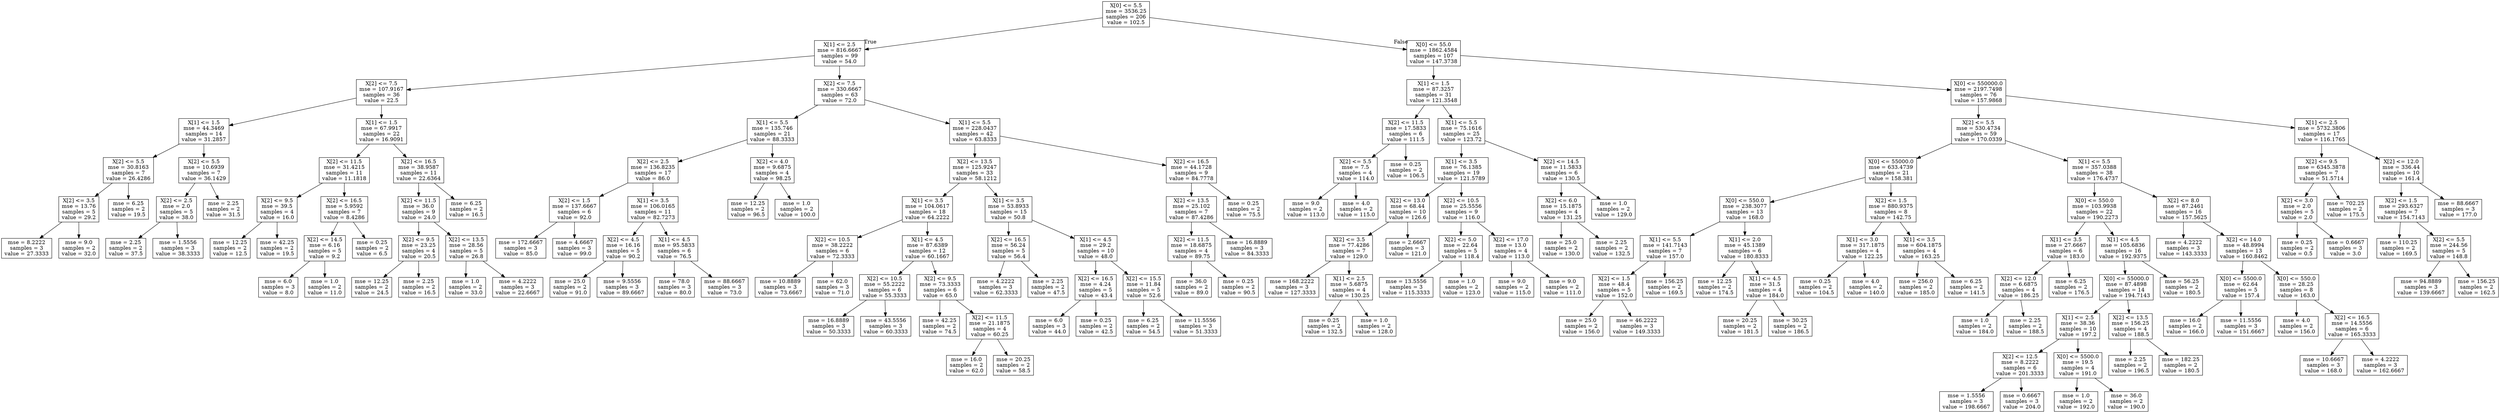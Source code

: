 digraph Tree {
node [shape=box] ;
0 [label="X[0] <= 5.5\nmse = 3536.25\nsamples = 206\nvalue = 102.5"] ;
1 [label="X[1] <= 2.5\nmse = 816.6667\nsamples = 99\nvalue = 54.0"] ;
0 -> 1 [labeldistance=2.5, labelangle=45, headlabel="True"] ;
2 [label="X[2] <= 7.5\nmse = 107.9167\nsamples = 36\nvalue = 22.5"] ;
1 -> 2 ;
3 [label="X[1] <= 1.5\nmse = 44.3469\nsamples = 14\nvalue = 31.2857"] ;
2 -> 3 ;
4 [label="X[2] <= 5.5\nmse = 30.8163\nsamples = 7\nvalue = 26.4286"] ;
3 -> 4 ;
5 [label="X[2] <= 3.5\nmse = 13.76\nsamples = 5\nvalue = 29.2"] ;
4 -> 5 ;
6 [label="mse = 8.2222\nsamples = 3\nvalue = 27.3333"] ;
5 -> 6 ;
7 [label="mse = 9.0\nsamples = 2\nvalue = 32.0"] ;
5 -> 7 ;
8 [label="mse = 6.25\nsamples = 2\nvalue = 19.5"] ;
4 -> 8 ;
9 [label="X[2] <= 5.5\nmse = 10.6939\nsamples = 7\nvalue = 36.1429"] ;
3 -> 9 ;
10 [label="X[2] <= 2.5\nmse = 2.0\nsamples = 5\nvalue = 38.0"] ;
9 -> 10 ;
11 [label="mse = 2.25\nsamples = 2\nvalue = 37.5"] ;
10 -> 11 ;
12 [label="mse = 1.5556\nsamples = 3\nvalue = 38.3333"] ;
10 -> 12 ;
13 [label="mse = 2.25\nsamples = 2\nvalue = 31.5"] ;
9 -> 13 ;
14 [label="X[1] <= 1.5\nmse = 67.9917\nsamples = 22\nvalue = 16.9091"] ;
2 -> 14 ;
15 [label="X[2] <= 11.5\nmse = 31.4215\nsamples = 11\nvalue = 11.1818"] ;
14 -> 15 ;
16 [label="X[2] <= 9.5\nmse = 39.5\nsamples = 4\nvalue = 16.0"] ;
15 -> 16 ;
17 [label="mse = 12.25\nsamples = 2\nvalue = 12.5"] ;
16 -> 17 ;
18 [label="mse = 42.25\nsamples = 2\nvalue = 19.5"] ;
16 -> 18 ;
19 [label="X[2] <= 16.5\nmse = 5.9592\nsamples = 7\nvalue = 8.4286"] ;
15 -> 19 ;
20 [label="X[2] <= 14.5\nmse = 6.16\nsamples = 5\nvalue = 9.2"] ;
19 -> 20 ;
21 [label="mse = 6.0\nsamples = 3\nvalue = 8.0"] ;
20 -> 21 ;
22 [label="mse = 1.0\nsamples = 2\nvalue = 11.0"] ;
20 -> 22 ;
23 [label="mse = 0.25\nsamples = 2\nvalue = 6.5"] ;
19 -> 23 ;
24 [label="X[2] <= 16.5\nmse = 38.9587\nsamples = 11\nvalue = 22.6364"] ;
14 -> 24 ;
25 [label="X[2] <= 11.5\nmse = 36.0\nsamples = 9\nvalue = 24.0"] ;
24 -> 25 ;
26 [label="X[2] <= 9.5\nmse = 23.25\nsamples = 4\nvalue = 20.5"] ;
25 -> 26 ;
27 [label="mse = 12.25\nsamples = 2\nvalue = 24.5"] ;
26 -> 27 ;
28 [label="mse = 2.25\nsamples = 2\nvalue = 16.5"] ;
26 -> 28 ;
29 [label="X[2] <= 13.5\nmse = 28.56\nsamples = 5\nvalue = 26.8"] ;
25 -> 29 ;
30 [label="mse = 1.0\nsamples = 2\nvalue = 33.0"] ;
29 -> 30 ;
31 [label="mse = 4.2222\nsamples = 3\nvalue = 22.6667"] ;
29 -> 31 ;
32 [label="mse = 6.25\nsamples = 2\nvalue = 16.5"] ;
24 -> 32 ;
33 [label="X[2] <= 7.5\nmse = 330.6667\nsamples = 63\nvalue = 72.0"] ;
1 -> 33 ;
34 [label="X[1] <= 5.5\nmse = 135.746\nsamples = 21\nvalue = 88.3333"] ;
33 -> 34 ;
35 [label="X[2] <= 2.5\nmse = 136.8235\nsamples = 17\nvalue = 86.0"] ;
34 -> 35 ;
36 [label="X[2] <= 1.5\nmse = 137.6667\nsamples = 6\nvalue = 92.0"] ;
35 -> 36 ;
37 [label="mse = 172.6667\nsamples = 3\nvalue = 85.0"] ;
36 -> 37 ;
38 [label="mse = 4.6667\nsamples = 3\nvalue = 99.0"] ;
36 -> 38 ;
39 [label="X[1] <= 3.5\nmse = 106.0165\nsamples = 11\nvalue = 82.7273"] ;
35 -> 39 ;
40 [label="X[2] <= 4.5\nmse = 16.16\nsamples = 5\nvalue = 90.2"] ;
39 -> 40 ;
41 [label="mse = 25.0\nsamples = 2\nvalue = 91.0"] ;
40 -> 41 ;
42 [label="mse = 9.5556\nsamples = 3\nvalue = 89.6667"] ;
40 -> 42 ;
43 [label="X[1] <= 4.5\nmse = 95.5833\nsamples = 6\nvalue = 76.5"] ;
39 -> 43 ;
44 [label="mse = 78.0\nsamples = 3\nvalue = 80.0"] ;
43 -> 44 ;
45 [label="mse = 88.6667\nsamples = 3\nvalue = 73.0"] ;
43 -> 45 ;
46 [label="X[2] <= 4.0\nmse = 9.6875\nsamples = 4\nvalue = 98.25"] ;
34 -> 46 ;
47 [label="mse = 12.25\nsamples = 2\nvalue = 96.5"] ;
46 -> 47 ;
48 [label="mse = 1.0\nsamples = 2\nvalue = 100.0"] ;
46 -> 48 ;
49 [label="X[1] <= 5.5\nmse = 228.0437\nsamples = 42\nvalue = 63.8333"] ;
33 -> 49 ;
50 [label="X[2] <= 13.5\nmse = 125.9247\nsamples = 33\nvalue = 58.1212"] ;
49 -> 50 ;
51 [label="X[1] <= 3.5\nmse = 104.0617\nsamples = 18\nvalue = 64.2222"] ;
50 -> 51 ;
52 [label="X[2] <= 10.5\nmse = 38.2222\nsamples = 6\nvalue = 72.3333"] ;
51 -> 52 ;
53 [label="mse = 10.8889\nsamples = 3\nvalue = 73.6667"] ;
52 -> 53 ;
54 [label="mse = 62.0\nsamples = 3\nvalue = 71.0"] ;
52 -> 54 ;
55 [label="X[1] <= 4.5\nmse = 87.6389\nsamples = 12\nvalue = 60.1667"] ;
51 -> 55 ;
56 [label="X[2] <= 10.5\nmse = 55.2222\nsamples = 6\nvalue = 55.3333"] ;
55 -> 56 ;
57 [label="mse = 16.8889\nsamples = 3\nvalue = 50.3333"] ;
56 -> 57 ;
58 [label="mse = 43.5556\nsamples = 3\nvalue = 60.3333"] ;
56 -> 58 ;
59 [label="X[2] <= 9.5\nmse = 73.3333\nsamples = 6\nvalue = 65.0"] ;
55 -> 59 ;
60 [label="mse = 42.25\nsamples = 2\nvalue = 74.5"] ;
59 -> 60 ;
61 [label="X[2] <= 11.5\nmse = 21.1875\nsamples = 4\nvalue = 60.25"] ;
59 -> 61 ;
62 [label="mse = 16.0\nsamples = 2\nvalue = 62.0"] ;
61 -> 62 ;
63 [label="mse = 20.25\nsamples = 2\nvalue = 58.5"] ;
61 -> 63 ;
64 [label="X[1] <= 3.5\nmse = 53.8933\nsamples = 15\nvalue = 50.8"] ;
50 -> 64 ;
65 [label="X[2] <= 16.5\nmse = 56.24\nsamples = 5\nvalue = 56.4"] ;
64 -> 65 ;
66 [label="mse = 4.2222\nsamples = 3\nvalue = 62.3333"] ;
65 -> 66 ;
67 [label="mse = 2.25\nsamples = 2\nvalue = 47.5"] ;
65 -> 67 ;
68 [label="X[1] <= 4.5\nmse = 29.2\nsamples = 10\nvalue = 48.0"] ;
64 -> 68 ;
69 [label="X[2] <= 16.5\nmse = 4.24\nsamples = 5\nvalue = 43.4"] ;
68 -> 69 ;
70 [label="mse = 6.0\nsamples = 3\nvalue = 44.0"] ;
69 -> 70 ;
71 [label="mse = 0.25\nsamples = 2\nvalue = 42.5"] ;
69 -> 71 ;
72 [label="X[2] <= 15.5\nmse = 11.84\nsamples = 5\nvalue = 52.6"] ;
68 -> 72 ;
73 [label="mse = 6.25\nsamples = 2\nvalue = 54.5"] ;
72 -> 73 ;
74 [label="mse = 11.5556\nsamples = 3\nvalue = 51.3333"] ;
72 -> 74 ;
75 [label="X[2] <= 16.5\nmse = 44.1728\nsamples = 9\nvalue = 84.7778"] ;
49 -> 75 ;
76 [label="X[2] <= 13.5\nmse = 25.102\nsamples = 7\nvalue = 87.4286"] ;
75 -> 76 ;
77 [label="X[2] <= 11.5\nmse = 18.6875\nsamples = 4\nvalue = 89.75"] ;
76 -> 77 ;
78 [label="mse = 36.0\nsamples = 2\nvalue = 89.0"] ;
77 -> 78 ;
79 [label="mse = 0.25\nsamples = 2\nvalue = 90.5"] ;
77 -> 79 ;
80 [label="mse = 16.8889\nsamples = 3\nvalue = 84.3333"] ;
76 -> 80 ;
81 [label="mse = 0.25\nsamples = 2\nvalue = 75.5"] ;
75 -> 81 ;
82 [label="X[0] <= 55.0\nmse = 1862.4584\nsamples = 107\nvalue = 147.3738"] ;
0 -> 82 [labeldistance=2.5, labelangle=-45, headlabel="False"] ;
83 [label="X[1] <= 1.5\nmse = 87.3257\nsamples = 31\nvalue = 121.3548"] ;
82 -> 83 ;
84 [label="X[2] <= 11.5\nmse = 17.5833\nsamples = 6\nvalue = 111.5"] ;
83 -> 84 ;
85 [label="X[2] <= 5.5\nmse = 7.5\nsamples = 4\nvalue = 114.0"] ;
84 -> 85 ;
86 [label="mse = 9.0\nsamples = 2\nvalue = 113.0"] ;
85 -> 86 ;
87 [label="mse = 4.0\nsamples = 2\nvalue = 115.0"] ;
85 -> 87 ;
88 [label="mse = 0.25\nsamples = 2\nvalue = 106.5"] ;
84 -> 88 ;
89 [label="X[1] <= 5.5\nmse = 75.1616\nsamples = 25\nvalue = 123.72"] ;
83 -> 89 ;
90 [label="X[1] <= 3.5\nmse = 76.1385\nsamples = 19\nvalue = 121.5789"] ;
89 -> 90 ;
91 [label="X[2] <= 13.0\nmse = 68.44\nsamples = 10\nvalue = 126.6"] ;
90 -> 91 ;
92 [label="X[2] <= 3.5\nmse = 77.4286\nsamples = 7\nvalue = 129.0"] ;
91 -> 92 ;
93 [label="mse = 168.2222\nsamples = 3\nvalue = 127.3333"] ;
92 -> 93 ;
94 [label="X[1] <= 2.5\nmse = 5.6875\nsamples = 4\nvalue = 130.25"] ;
92 -> 94 ;
95 [label="mse = 0.25\nsamples = 2\nvalue = 132.5"] ;
94 -> 95 ;
96 [label="mse = 1.0\nsamples = 2\nvalue = 128.0"] ;
94 -> 96 ;
97 [label="mse = 2.6667\nsamples = 3\nvalue = 121.0"] ;
91 -> 97 ;
98 [label="X[2] <= 10.5\nmse = 25.5556\nsamples = 9\nvalue = 116.0"] ;
90 -> 98 ;
99 [label="X[2] <= 5.0\nmse = 22.64\nsamples = 5\nvalue = 118.4"] ;
98 -> 99 ;
100 [label="mse = 13.5556\nsamples = 3\nvalue = 115.3333"] ;
99 -> 100 ;
101 [label="mse = 1.0\nsamples = 2\nvalue = 123.0"] ;
99 -> 101 ;
102 [label="X[2] <= 17.0\nmse = 13.0\nsamples = 4\nvalue = 113.0"] ;
98 -> 102 ;
103 [label="mse = 9.0\nsamples = 2\nvalue = 115.0"] ;
102 -> 103 ;
104 [label="mse = 9.0\nsamples = 2\nvalue = 111.0"] ;
102 -> 104 ;
105 [label="X[2] <= 14.5\nmse = 11.5833\nsamples = 6\nvalue = 130.5"] ;
89 -> 105 ;
106 [label="X[2] <= 6.0\nmse = 15.1875\nsamples = 4\nvalue = 131.25"] ;
105 -> 106 ;
107 [label="mse = 25.0\nsamples = 2\nvalue = 130.0"] ;
106 -> 107 ;
108 [label="mse = 2.25\nsamples = 2\nvalue = 132.5"] ;
106 -> 108 ;
109 [label="mse = 1.0\nsamples = 2\nvalue = 129.0"] ;
105 -> 109 ;
110 [label="X[0] <= 550000.0\nmse = 2197.7498\nsamples = 76\nvalue = 157.9868"] ;
82 -> 110 ;
111 [label="X[2] <= 5.5\nmse = 530.4734\nsamples = 59\nvalue = 170.0339"] ;
110 -> 111 ;
112 [label="X[0] <= 55000.0\nmse = 633.4739\nsamples = 21\nvalue = 158.381"] ;
111 -> 112 ;
113 [label="X[0] <= 550.0\nmse = 238.3077\nsamples = 13\nvalue = 168.0"] ;
112 -> 113 ;
114 [label="X[1] <= 5.5\nmse = 141.7143\nsamples = 7\nvalue = 157.0"] ;
113 -> 114 ;
115 [label="X[2] <= 1.5\nmse = 48.4\nsamples = 5\nvalue = 152.0"] ;
114 -> 115 ;
116 [label="mse = 25.0\nsamples = 2\nvalue = 156.0"] ;
115 -> 116 ;
117 [label="mse = 46.2222\nsamples = 3\nvalue = 149.3333"] ;
115 -> 117 ;
118 [label="mse = 156.25\nsamples = 2\nvalue = 169.5"] ;
114 -> 118 ;
119 [label="X[1] <= 2.0\nmse = 45.1389\nsamples = 6\nvalue = 180.8333"] ;
113 -> 119 ;
120 [label="mse = 12.25\nsamples = 2\nvalue = 174.5"] ;
119 -> 120 ;
121 [label="X[1] <= 4.5\nmse = 31.5\nsamples = 4\nvalue = 184.0"] ;
119 -> 121 ;
122 [label="mse = 20.25\nsamples = 2\nvalue = 181.5"] ;
121 -> 122 ;
123 [label="mse = 30.25\nsamples = 2\nvalue = 186.5"] ;
121 -> 123 ;
124 [label="X[2] <= 1.5\nmse = 880.9375\nsamples = 8\nvalue = 142.75"] ;
112 -> 124 ;
125 [label="X[1] <= 3.0\nmse = 317.1875\nsamples = 4\nvalue = 122.25"] ;
124 -> 125 ;
126 [label="mse = 0.25\nsamples = 2\nvalue = 104.5"] ;
125 -> 126 ;
127 [label="mse = 4.0\nsamples = 2\nvalue = 140.0"] ;
125 -> 127 ;
128 [label="X[1] <= 3.5\nmse = 604.1875\nsamples = 4\nvalue = 163.25"] ;
124 -> 128 ;
129 [label="mse = 256.0\nsamples = 2\nvalue = 185.0"] ;
128 -> 129 ;
130 [label="mse = 6.25\nsamples = 2\nvalue = 141.5"] ;
128 -> 130 ;
131 [label="X[1] <= 5.5\nmse = 357.0388\nsamples = 38\nvalue = 176.4737"] ;
111 -> 131 ;
132 [label="X[0] <= 550.0\nmse = 103.9938\nsamples = 22\nvalue = 190.2273"] ;
131 -> 132 ;
133 [label="X[1] <= 3.5\nmse = 27.6667\nsamples = 6\nvalue = 183.0"] ;
132 -> 133 ;
134 [label="X[2] <= 12.0\nmse = 6.6875\nsamples = 4\nvalue = 186.25"] ;
133 -> 134 ;
135 [label="mse = 1.0\nsamples = 2\nvalue = 184.0"] ;
134 -> 135 ;
136 [label="mse = 2.25\nsamples = 2\nvalue = 188.5"] ;
134 -> 136 ;
137 [label="mse = 6.25\nsamples = 2\nvalue = 176.5"] ;
133 -> 137 ;
138 [label="X[1] <= 4.5\nmse = 105.6836\nsamples = 16\nvalue = 192.9375"] ;
132 -> 138 ;
139 [label="X[0] <= 55000.0\nmse = 87.4898\nsamples = 14\nvalue = 194.7143"] ;
138 -> 139 ;
140 [label="X[1] <= 2.5\nmse = 38.36\nsamples = 10\nvalue = 197.2"] ;
139 -> 140 ;
141 [label="X[2] <= 12.5\nmse = 8.2222\nsamples = 6\nvalue = 201.3333"] ;
140 -> 141 ;
142 [label="mse = 1.5556\nsamples = 3\nvalue = 198.6667"] ;
141 -> 142 ;
143 [label="mse = 0.6667\nsamples = 3\nvalue = 204.0"] ;
141 -> 143 ;
144 [label="X[0] <= 5500.0\nmse = 19.5\nsamples = 4\nvalue = 191.0"] ;
140 -> 144 ;
145 [label="mse = 1.0\nsamples = 2\nvalue = 192.0"] ;
144 -> 145 ;
146 [label="mse = 36.0\nsamples = 2\nvalue = 190.0"] ;
144 -> 146 ;
147 [label="X[2] <= 13.5\nmse = 156.25\nsamples = 4\nvalue = 188.5"] ;
139 -> 147 ;
148 [label="mse = 2.25\nsamples = 2\nvalue = 196.5"] ;
147 -> 148 ;
149 [label="mse = 182.25\nsamples = 2\nvalue = 180.5"] ;
147 -> 149 ;
150 [label="mse = 56.25\nsamples = 2\nvalue = 180.5"] ;
138 -> 150 ;
151 [label="X[2] <= 8.0\nmse = 87.2461\nsamples = 16\nvalue = 157.5625"] ;
131 -> 151 ;
152 [label="mse = 4.2222\nsamples = 3\nvalue = 143.3333"] ;
151 -> 152 ;
153 [label="X[2] <= 14.0\nmse = 48.8994\nsamples = 13\nvalue = 160.8462"] ;
151 -> 153 ;
154 [label="X[0] <= 5500.0\nmse = 62.64\nsamples = 5\nvalue = 157.4"] ;
153 -> 154 ;
155 [label="mse = 16.0\nsamples = 2\nvalue = 166.0"] ;
154 -> 155 ;
156 [label="mse = 11.5556\nsamples = 3\nvalue = 151.6667"] ;
154 -> 156 ;
157 [label="X[0] <= 550.0\nmse = 28.25\nsamples = 8\nvalue = 163.0"] ;
153 -> 157 ;
158 [label="mse = 4.0\nsamples = 2\nvalue = 156.0"] ;
157 -> 158 ;
159 [label="X[2] <= 16.5\nmse = 14.5556\nsamples = 6\nvalue = 165.3333"] ;
157 -> 159 ;
160 [label="mse = 10.6667\nsamples = 3\nvalue = 168.0"] ;
159 -> 160 ;
161 [label="mse = 4.2222\nsamples = 3\nvalue = 162.6667"] ;
159 -> 161 ;
162 [label="X[1] <= 2.5\nmse = 5732.3806\nsamples = 17\nvalue = 116.1765"] ;
110 -> 162 ;
163 [label="X[2] <= 9.5\nmse = 6345.3878\nsamples = 7\nvalue = 51.5714"] ;
162 -> 163 ;
164 [label="X[2] <= 3.0\nmse = 2.0\nsamples = 5\nvalue = 2.0"] ;
163 -> 164 ;
165 [label="mse = 0.25\nsamples = 2\nvalue = 0.5"] ;
164 -> 165 ;
166 [label="mse = 0.6667\nsamples = 3\nvalue = 3.0"] ;
164 -> 166 ;
167 [label="mse = 702.25\nsamples = 2\nvalue = 175.5"] ;
163 -> 167 ;
168 [label="X[2] <= 12.0\nmse = 336.44\nsamples = 10\nvalue = 161.4"] ;
162 -> 168 ;
169 [label="X[2] <= 1.5\nmse = 293.6327\nsamples = 7\nvalue = 154.7143"] ;
168 -> 169 ;
170 [label="mse = 110.25\nsamples = 2\nvalue = 169.5"] ;
169 -> 170 ;
171 [label="X[2] <= 5.5\nmse = 244.56\nsamples = 5\nvalue = 148.8"] ;
169 -> 171 ;
172 [label="mse = 94.8889\nsamples = 3\nvalue = 139.6667"] ;
171 -> 172 ;
173 [label="mse = 156.25\nsamples = 2\nvalue = 162.5"] ;
171 -> 173 ;
174 [label="mse = 88.6667\nsamples = 3\nvalue = 177.0"] ;
168 -> 174 ;
}